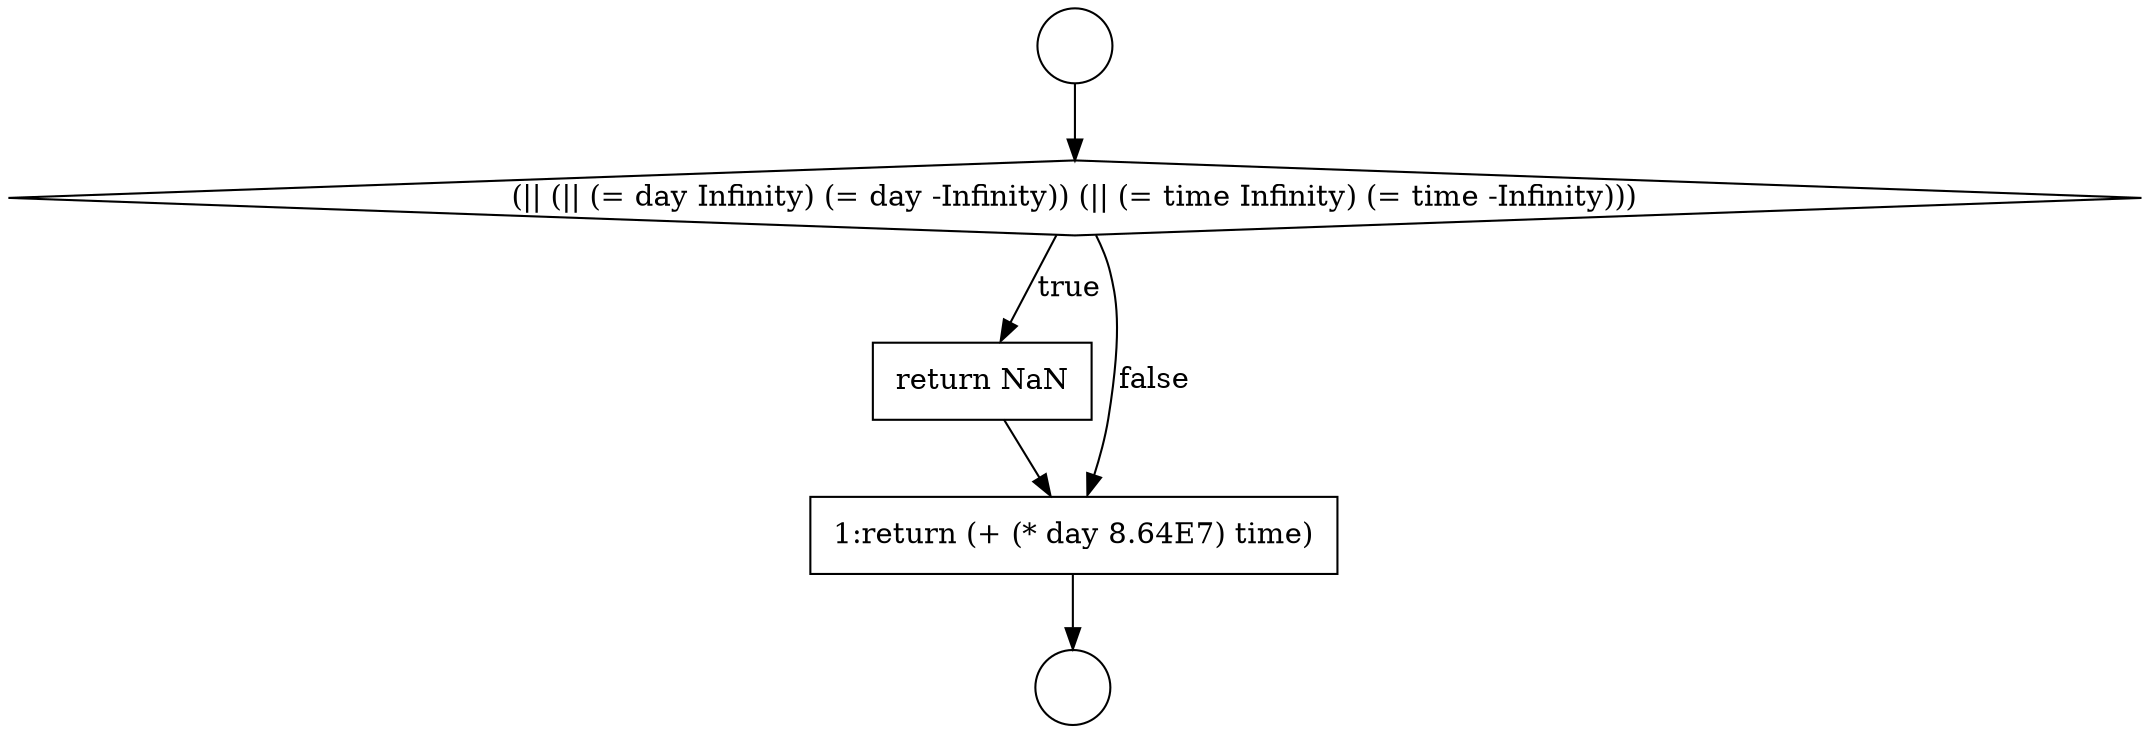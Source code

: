digraph {
  node11449 [shape=none, margin=0, label=<<font color="black">
    <table border="0" cellborder="1" cellspacing="0" cellpadding="10">
      <tr><td align="left">return NaN</td></tr>
    </table>
  </font>> color="black" fillcolor="white" style=filled]
  node11448 [shape=diamond, label=<<font color="black">(|| (|| (= day Infinity) (= day -Infinity)) (|| (= time Infinity) (= time -Infinity)))</font>> color="black" fillcolor="white" style=filled]
  node11446 [shape=circle label=" " color="black" fillcolor="white" style=filled]
  node11450 [shape=none, margin=0, label=<<font color="black">
    <table border="0" cellborder="1" cellspacing="0" cellpadding="10">
      <tr><td align="left">1:return (+ (* day 8.64E7) time)</td></tr>
    </table>
  </font>> color="black" fillcolor="white" style=filled]
  node11447 [shape=circle label=" " color="black" fillcolor="white" style=filled]
  node11446 -> node11448 [ color="black"]
  node11448 -> node11449 [label=<<font color="black">true</font>> color="black"]
  node11448 -> node11450 [label=<<font color="black">false</font>> color="black"]
  node11449 -> node11450 [ color="black"]
  node11450 -> node11447 [ color="black"]
}
